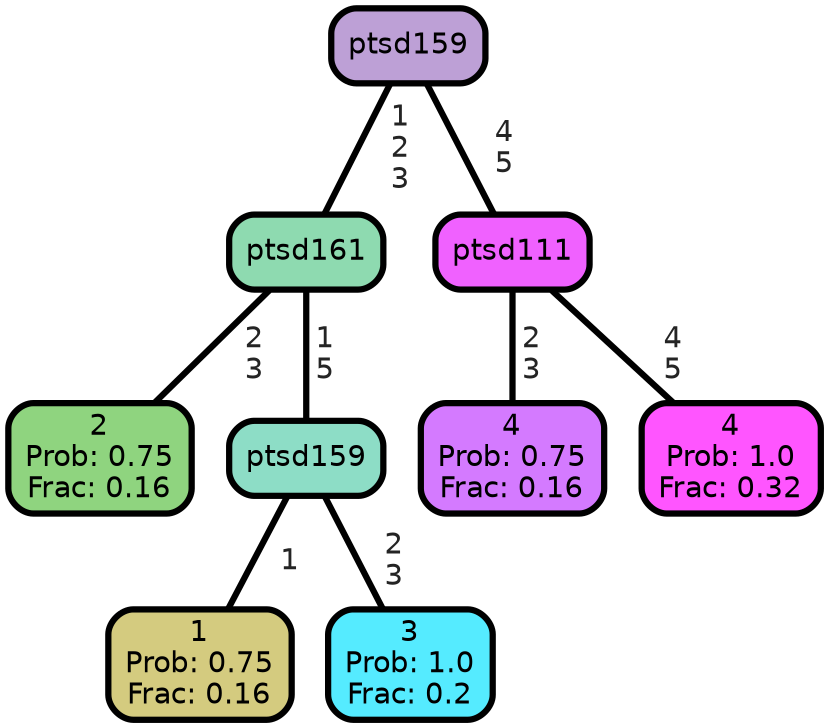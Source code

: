 graph Tree {
node [shape=box, style="filled, rounded",color="black",penwidth="3",fontcolor="black",                 fontname=helvetica] ;
graph [ranksep="0 equally", splines=straight,                 bgcolor=transparent, dpi=200] ;
edge [fontname=helvetica, fontweight=bold,fontcolor=grey14,color=black] ;
0 [label="2
Prob: 0.75
Frac: 0.16", fillcolor="#8fd47f"] ;
1 [label="ptsd161", fillcolor="#8edab0"] ;
2 [label="1
Prob: 0.75
Frac: 0.16", fillcolor="#d4cb7f"] ;
3 [label="ptsd159", fillcolor="#8dddc6"] ;
4 [label="3
Prob: 1.0
Frac: 0.2", fillcolor="#55ebff"] ;
5 [label="ptsd159", fillcolor="#bda0d6"] ;
6 [label="4
Prob: 0.75
Frac: 0.16", fillcolor="#d47aff"] ;
7 [label="ptsd111", fillcolor="#f061ff"] ;
8 [label="4
Prob: 1.0
Frac: 0.32", fillcolor="#ff55ff"] ;
1 -- 0 [label=" 2\n 3",penwidth=3] ;
1 -- 3 [label=" 1\n 5",penwidth=3] ;
3 -- 2 [label=" 1",penwidth=3] ;
3 -- 4 [label=" 2\n 3",penwidth=3] ;
5 -- 1 [label=" 1\n 2\n 3",penwidth=3] ;
5 -- 7 [label=" 4\n 5",penwidth=3] ;
7 -- 6 [label=" 2\n 3",penwidth=3] ;
7 -- 8 [label=" 4\n 5",penwidth=3] ;
{rank = same;}}